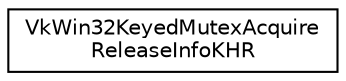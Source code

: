 digraph "Graphical Class Hierarchy"
{
 // LATEX_PDF_SIZE
  edge [fontname="Helvetica",fontsize="10",labelfontname="Helvetica",labelfontsize="10"];
  node [fontname="Helvetica",fontsize="10",shape=record];
  rankdir="LR";
  Node0 [label="VkWin32KeyedMutexAcquire\lReleaseInfoKHR",height=0.2,width=0.4,color="black", fillcolor="white", style="filled",URL="$df/d12/structVkWin32KeyedMutexAcquireReleaseInfoKHR.html",tooltip=" "];
}
